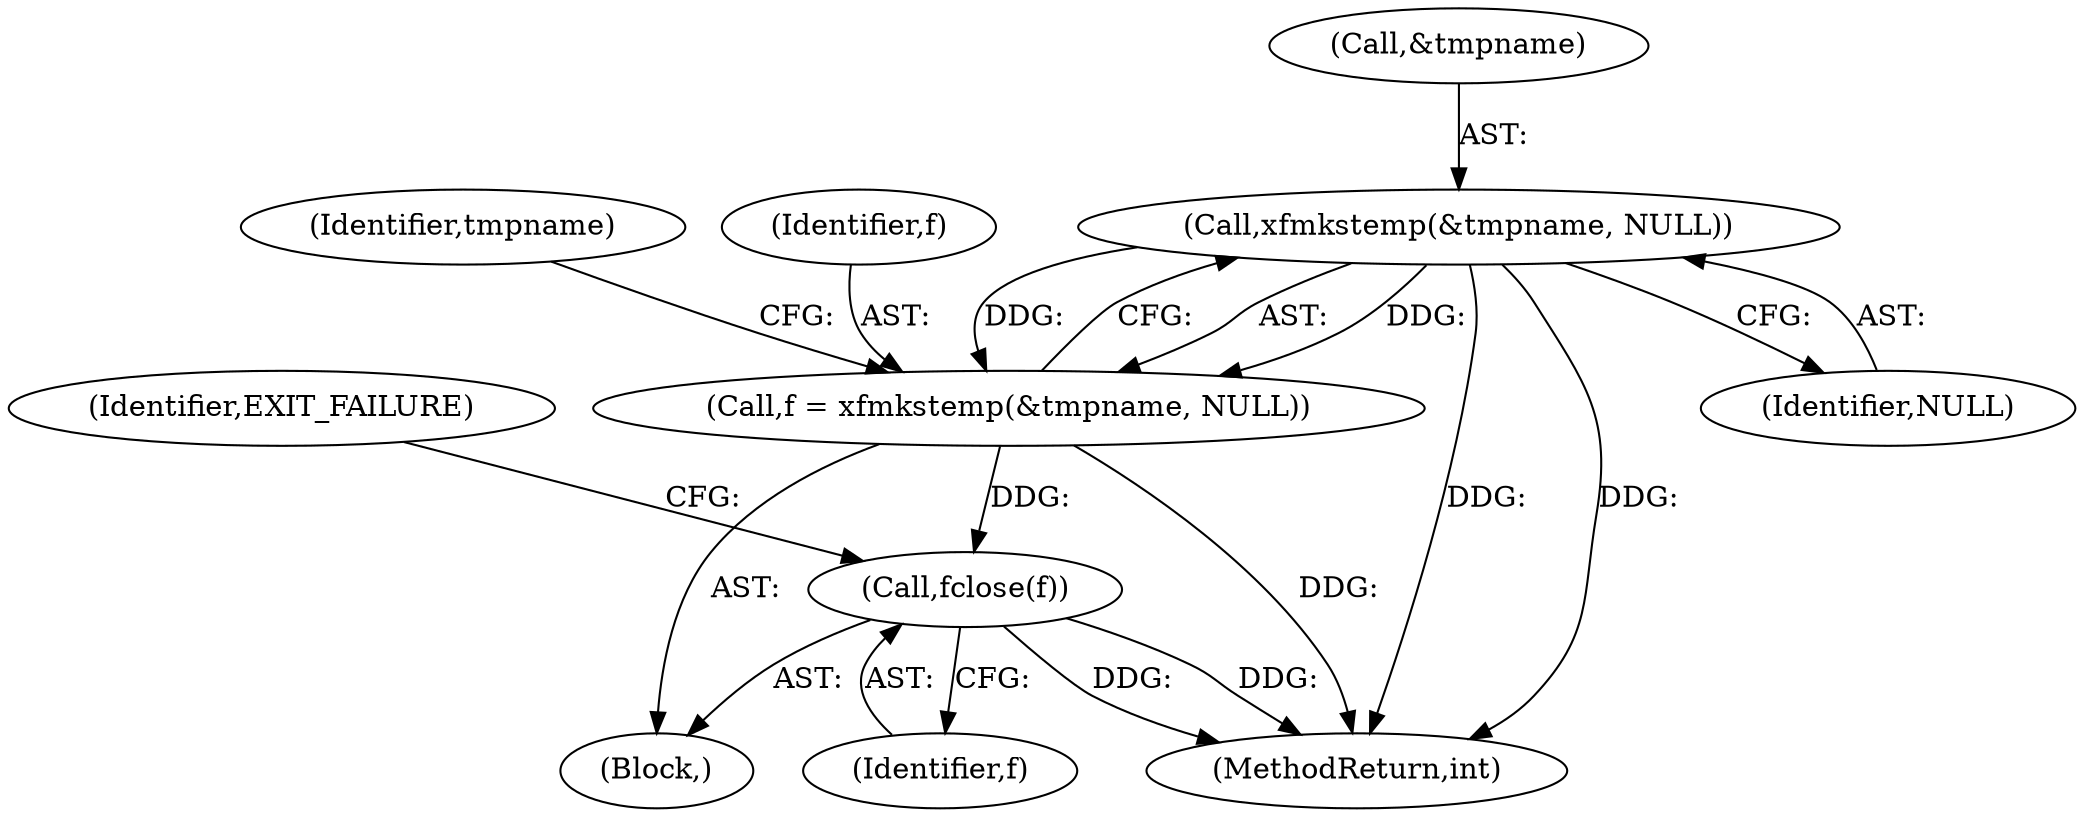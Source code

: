 digraph "0_util-linux_bde91c85bdc77975155058276f99d2e0f5eab5a9@API" {
"1000107" [label="(Call,xfmkstemp(&tmpname, NULL))"];
"1000105" [label="(Call,f = xfmkstemp(&tmpname, NULL))"];
"1000115" [label="(Call,fclose(f))"];
"1000116" [label="(Identifier,f)"];
"1000105" [label="(Call,f = xfmkstemp(&tmpname, NULL))"];
"1000110" [label="(Identifier,NULL)"];
"1000102" [label="(Block,)"];
"1000112" [label="(Identifier,tmpname)"];
"1000119" [label="(MethodReturn,int)"];
"1000107" [label="(Call,xfmkstemp(&tmpname, NULL))"];
"1000115" [label="(Call,fclose(f))"];
"1000118" [label="(Identifier,EXIT_FAILURE)"];
"1000106" [label="(Identifier,f)"];
"1000108" [label="(Call,&tmpname)"];
"1000107" -> "1000105"  [label="AST: "];
"1000107" -> "1000110"  [label="CFG: "];
"1000108" -> "1000107"  [label="AST: "];
"1000110" -> "1000107"  [label="AST: "];
"1000105" -> "1000107"  [label="CFG: "];
"1000107" -> "1000119"  [label="DDG: "];
"1000107" -> "1000119"  [label="DDG: "];
"1000107" -> "1000105"  [label="DDG: "];
"1000107" -> "1000105"  [label="DDG: "];
"1000105" -> "1000102"  [label="AST: "];
"1000106" -> "1000105"  [label="AST: "];
"1000112" -> "1000105"  [label="CFG: "];
"1000105" -> "1000119"  [label="DDG: "];
"1000105" -> "1000115"  [label="DDG: "];
"1000115" -> "1000102"  [label="AST: "];
"1000115" -> "1000116"  [label="CFG: "];
"1000116" -> "1000115"  [label="AST: "];
"1000118" -> "1000115"  [label="CFG: "];
"1000115" -> "1000119"  [label="DDG: "];
"1000115" -> "1000119"  [label="DDG: "];
}
